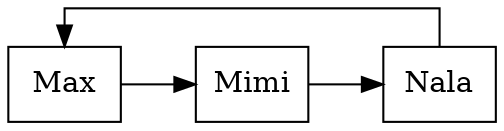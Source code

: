 digraph G {
  rankdir = LR;
  splines = ortho;
  graph [pencolor = transparent, rank = same];
  node  [shape = record];

  node1 [label = "Max"]
  node2 [label = "Mimi"]
  node3 [label = "Nala"]

  node1 -> node2;
  node2 -> node3;
  node3 -> node1 [constraint=false];
}